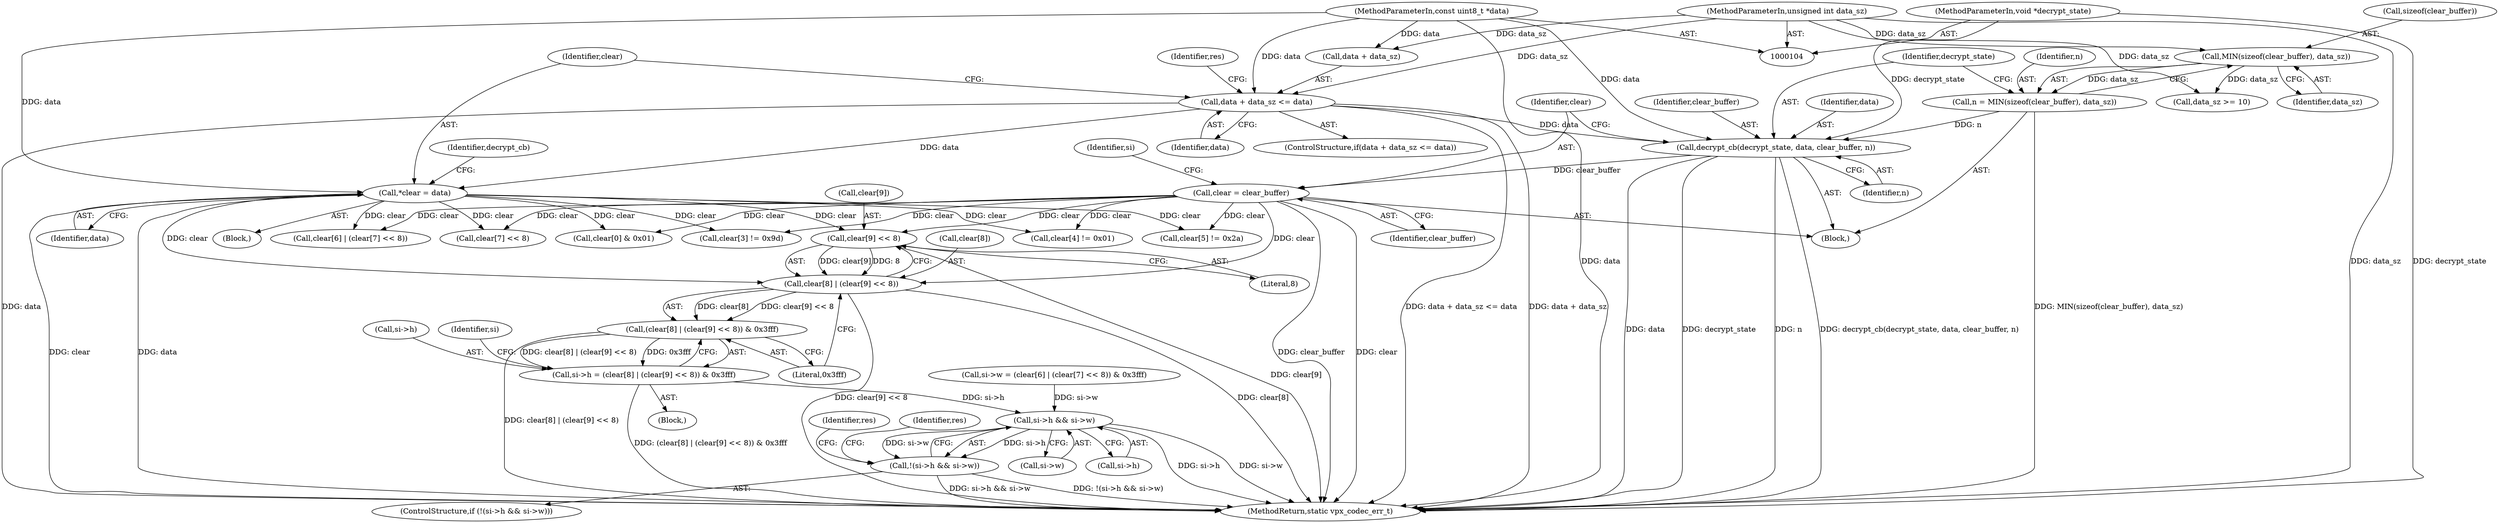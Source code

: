digraph "0_Android_063be1485e0099bc81ace3a08b0ec9186dcad693_0@array" {
"1000216" [label="(Call,clear[9] << 8)"];
"1000129" [label="(Call,*clear = data)"];
"1000116" [label="(Call,data + data_sz <= data)"];
"1000105" [label="(MethodParameterIn,const uint8_t *data)"];
"1000106" [label="(MethodParameterIn,unsigned int data_sz)"];
"1000147" [label="(Call,clear = clear_buffer)"];
"1000142" [label="(Call,decrypt_cb(decrypt_state, data, clear_buffer, n))"];
"1000109" [label="(MethodParameterIn,void *decrypt_state)"];
"1000136" [label="(Call,n = MIN(sizeof(clear_buffer), data_sz))"];
"1000138" [label="(Call,MIN(sizeof(clear_buffer), data_sz))"];
"1000212" [label="(Call,clear[8] | (clear[9] << 8))"];
"1000211" [label="(Call,(clear[8] | (clear[9] << 8)) & 0x3fff)"];
"1000207" [label="(Call,si->h = (clear[8] | (clear[9] << 8)) & 0x3fff)"];
"1000224" [label="(Call,si->h && si->w)"];
"1000223" [label="(Call,!(si->h && si->w))"];
"1000142" [label="(Call,decrypt_cb(decrypt_state, data, clear_buffer, n))"];
"1000217" [label="(Call,clear[9])"];
"1000213" [label="(Call,clear[8])"];
"1000130" [label="(Identifier,clear)"];
"1000129" [label="(Call,*clear = data)"];
"1000149" [label="(Identifier,clear_buffer)"];
"1000139" [label="(Call,sizeof(clear_buffer))"];
"1000161" [label="(Call,clear[0] & 0x01)"];
"1000211" [label="(Call,(clear[8] | (clear[9] << 8)) & 0x3fff)"];
"1000232" [label="(Identifier,res)"];
"1000207" [label="(Call,si->h = (clear[8] | (clear[9] << 8)) & 0x3fff)"];
"1000216" [label="(Call,clear[9] << 8)"];
"1000208" [label="(Call,si->h)"];
"1000106" [label="(MethodParameterIn,unsigned int data_sz)"];
"1000212" [label="(Call,clear[8] | (clear[9] << 8))"];
"1000105" [label="(MethodParameterIn,const uint8_t *data)"];
"1000120" [label="(Identifier,data)"];
"1000224" [label="(Call,si->h && si->w)"];
"1000201" [label="(Call,clear[7] << 8)"];
"1000157" [label="(Call,data_sz >= 10)"];
"1000180" [label="(Call,clear[4] != 0x01)"];
"1000143" [label="(Identifier,decrypt_state)"];
"1000134" [label="(Block,)"];
"1000115" [label="(ControlStructure,if(data + data_sz <= data))"];
"1000144" [label="(Identifier,data)"];
"1000240" [label="(Identifier,res)"];
"1000241" [label="(MethodReturn,static vpx_codec_err_t)"];
"1000220" [label="(Literal,8)"];
"1000126" [label="(Block,)"];
"1000147" [label="(Call,clear = clear_buffer)"];
"1000185" [label="(Call,clear[5] != 0x2a)"];
"1000117" [label="(Call,data + data_sz)"];
"1000174" [label="(Call,clear[3] != 0x9d)"];
"1000141" [label="(Identifier,data_sz)"];
"1000226" [label="(Identifier,si)"];
"1000166" [label="(Block,)"];
"1000123" [label="(Identifier,res)"];
"1000222" [label="(ControlStructure,if (!(si->h && si->w)))"];
"1000136" [label="(Call,n = MIN(sizeof(clear_buffer), data_sz))"];
"1000116" [label="(Call,data + data_sz <= data)"];
"1000133" [label="(Identifier,decrypt_cb)"];
"1000228" [label="(Call,si->w)"];
"1000192" [label="(Call,si->w = (clear[6] | (clear[7] << 8)) & 0x3fff)"];
"1000223" [label="(Call,!(si->h && si->w))"];
"1000109" [label="(MethodParameterIn,void *decrypt_state)"];
"1000152" [label="(Identifier,si)"];
"1000138" [label="(Call,MIN(sizeof(clear_buffer), data_sz))"];
"1000225" [label="(Call,si->h)"];
"1000131" [label="(Identifier,data)"];
"1000197" [label="(Call,clear[6] | (clear[7] << 8))"];
"1000137" [label="(Identifier,n)"];
"1000146" [label="(Identifier,n)"];
"1000148" [label="(Identifier,clear)"];
"1000221" [label="(Literal,0x3fff)"];
"1000145" [label="(Identifier,clear_buffer)"];
"1000216" -> "1000212"  [label="AST: "];
"1000216" -> "1000220"  [label="CFG: "];
"1000217" -> "1000216"  [label="AST: "];
"1000220" -> "1000216"  [label="AST: "];
"1000212" -> "1000216"  [label="CFG: "];
"1000216" -> "1000241"  [label="DDG: clear[9]"];
"1000216" -> "1000212"  [label="DDG: clear[9]"];
"1000216" -> "1000212"  [label="DDG: 8"];
"1000129" -> "1000216"  [label="DDG: clear"];
"1000147" -> "1000216"  [label="DDG: clear"];
"1000129" -> "1000126"  [label="AST: "];
"1000129" -> "1000131"  [label="CFG: "];
"1000130" -> "1000129"  [label="AST: "];
"1000131" -> "1000129"  [label="AST: "];
"1000133" -> "1000129"  [label="CFG: "];
"1000129" -> "1000241"  [label="DDG: clear"];
"1000129" -> "1000241"  [label="DDG: data"];
"1000116" -> "1000129"  [label="DDG: data"];
"1000105" -> "1000129"  [label="DDG: data"];
"1000129" -> "1000161"  [label="DDG: clear"];
"1000129" -> "1000174"  [label="DDG: clear"];
"1000129" -> "1000180"  [label="DDG: clear"];
"1000129" -> "1000185"  [label="DDG: clear"];
"1000129" -> "1000197"  [label="DDG: clear"];
"1000129" -> "1000201"  [label="DDG: clear"];
"1000129" -> "1000212"  [label="DDG: clear"];
"1000116" -> "1000115"  [label="AST: "];
"1000116" -> "1000120"  [label="CFG: "];
"1000117" -> "1000116"  [label="AST: "];
"1000120" -> "1000116"  [label="AST: "];
"1000123" -> "1000116"  [label="CFG: "];
"1000130" -> "1000116"  [label="CFG: "];
"1000116" -> "1000241"  [label="DDG: data + data_sz"];
"1000116" -> "1000241"  [label="DDG: data"];
"1000116" -> "1000241"  [label="DDG: data + data_sz <= data"];
"1000105" -> "1000116"  [label="DDG: data"];
"1000106" -> "1000116"  [label="DDG: data_sz"];
"1000116" -> "1000142"  [label="DDG: data"];
"1000105" -> "1000104"  [label="AST: "];
"1000105" -> "1000241"  [label="DDG: data"];
"1000105" -> "1000117"  [label="DDG: data"];
"1000105" -> "1000142"  [label="DDG: data"];
"1000106" -> "1000104"  [label="AST: "];
"1000106" -> "1000241"  [label="DDG: data_sz"];
"1000106" -> "1000117"  [label="DDG: data_sz"];
"1000106" -> "1000138"  [label="DDG: data_sz"];
"1000106" -> "1000157"  [label="DDG: data_sz"];
"1000147" -> "1000134"  [label="AST: "];
"1000147" -> "1000149"  [label="CFG: "];
"1000148" -> "1000147"  [label="AST: "];
"1000149" -> "1000147"  [label="AST: "];
"1000152" -> "1000147"  [label="CFG: "];
"1000147" -> "1000241"  [label="DDG: clear_buffer"];
"1000147" -> "1000241"  [label="DDG: clear"];
"1000142" -> "1000147"  [label="DDG: clear_buffer"];
"1000147" -> "1000161"  [label="DDG: clear"];
"1000147" -> "1000174"  [label="DDG: clear"];
"1000147" -> "1000180"  [label="DDG: clear"];
"1000147" -> "1000185"  [label="DDG: clear"];
"1000147" -> "1000197"  [label="DDG: clear"];
"1000147" -> "1000201"  [label="DDG: clear"];
"1000147" -> "1000212"  [label="DDG: clear"];
"1000142" -> "1000134"  [label="AST: "];
"1000142" -> "1000146"  [label="CFG: "];
"1000143" -> "1000142"  [label="AST: "];
"1000144" -> "1000142"  [label="AST: "];
"1000145" -> "1000142"  [label="AST: "];
"1000146" -> "1000142"  [label="AST: "];
"1000148" -> "1000142"  [label="CFG: "];
"1000142" -> "1000241"  [label="DDG: decrypt_cb(decrypt_state, data, clear_buffer, n)"];
"1000142" -> "1000241"  [label="DDG: data"];
"1000142" -> "1000241"  [label="DDG: decrypt_state"];
"1000142" -> "1000241"  [label="DDG: n"];
"1000109" -> "1000142"  [label="DDG: decrypt_state"];
"1000136" -> "1000142"  [label="DDG: n"];
"1000109" -> "1000104"  [label="AST: "];
"1000109" -> "1000241"  [label="DDG: decrypt_state"];
"1000136" -> "1000134"  [label="AST: "];
"1000136" -> "1000138"  [label="CFG: "];
"1000137" -> "1000136"  [label="AST: "];
"1000138" -> "1000136"  [label="AST: "];
"1000143" -> "1000136"  [label="CFG: "];
"1000136" -> "1000241"  [label="DDG: MIN(sizeof(clear_buffer), data_sz)"];
"1000138" -> "1000136"  [label="DDG: data_sz"];
"1000138" -> "1000141"  [label="CFG: "];
"1000139" -> "1000138"  [label="AST: "];
"1000141" -> "1000138"  [label="AST: "];
"1000138" -> "1000157"  [label="DDG: data_sz"];
"1000212" -> "1000211"  [label="AST: "];
"1000213" -> "1000212"  [label="AST: "];
"1000221" -> "1000212"  [label="CFG: "];
"1000212" -> "1000241"  [label="DDG: clear[9] << 8"];
"1000212" -> "1000241"  [label="DDG: clear[8]"];
"1000212" -> "1000211"  [label="DDG: clear[8]"];
"1000212" -> "1000211"  [label="DDG: clear[9] << 8"];
"1000211" -> "1000207"  [label="AST: "];
"1000211" -> "1000221"  [label="CFG: "];
"1000221" -> "1000211"  [label="AST: "];
"1000207" -> "1000211"  [label="CFG: "];
"1000211" -> "1000241"  [label="DDG: clear[8] | (clear[9] << 8)"];
"1000211" -> "1000207"  [label="DDG: clear[8] | (clear[9] << 8)"];
"1000211" -> "1000207"  [label="DDG: 0x3fff"];
"1000207" -> "1000166"  [label="AST: "];
"1000208" -> "1000207"  [label="AST: "];
"1000226" -> "1000207"  [label="CFG: "];
"1000207" -> "1000241"  [label="DDG: (clear[8] | (clear[9] << 8)) & 0x3fff"];
"1000207" -> "1000224"  [label="DDG: si->h"];
"1000224" -> "1000223"  [label="AST: "];
"1000224" -> "1000225"  [label="CFG: "];
"1000224" -> "1000228"  [label="CFG: "];
"1000225" -> "1000224"  [label="AST: "];
"1000228" -> "1000224"  [label="AST: "];
"1000223" -> "1000224"  [label="CFG: "];
"1000224" -> "1000241"  [label="DDG: si->h"];
"1000224" -> "1000241"  [label="DDG: si->w"];
"1000224" -> "1000223"  [label="DDG: si->h"];
"1000224" -> "1000223"  [label="DDG: si->w"];
"1000192" -> "1000224"  [label="DDG: si->w"];
"1000223" -> "1000222"  [label="AST: "];
"1000232" -> "1000223"  [label="CFG: "];
"1000240" -> "1000223"  [label="CFG: "];
"1000223" -> "1000241"  [label="DDG: !(si->h && si->w)"];
"1000223" -> "1000241"  [label="DDG: si->h && si->w"];
}
